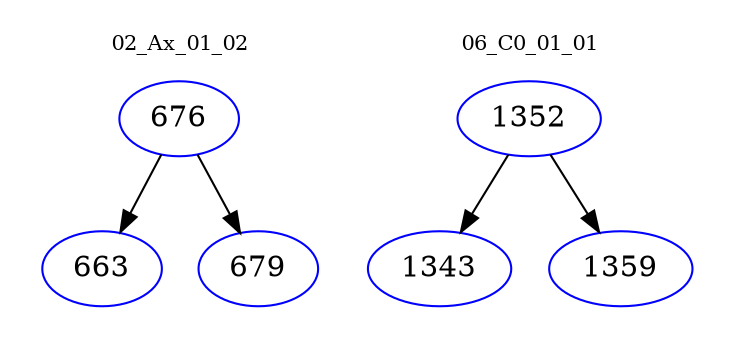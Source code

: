 digraph{
subgraph cluster_0 {
color = white
label = "02_Ax_01_02";
fontsize=10;
T0_676 [label="676", color="blue"]
T0_676 -> T0_663 [color="black"]
T0_663 [label="663", color="blue"]
T0_676 -> T0_679 [color="black"]
T0_679 [label="679", color="blue"]
}
subgraph cluster_1 {
color = white
label = "06_C0_01_01";
fontsize=10;
T1_1352 [label="1352", color="blue"]
T1_1352 -> T1_1343 [color="black"]
T1_1343 [label="1343", color="blue"]
T1_1352 -> T1_1359 [color="black"]
T1_1359 [label="1359", color="blue"]
}
}
